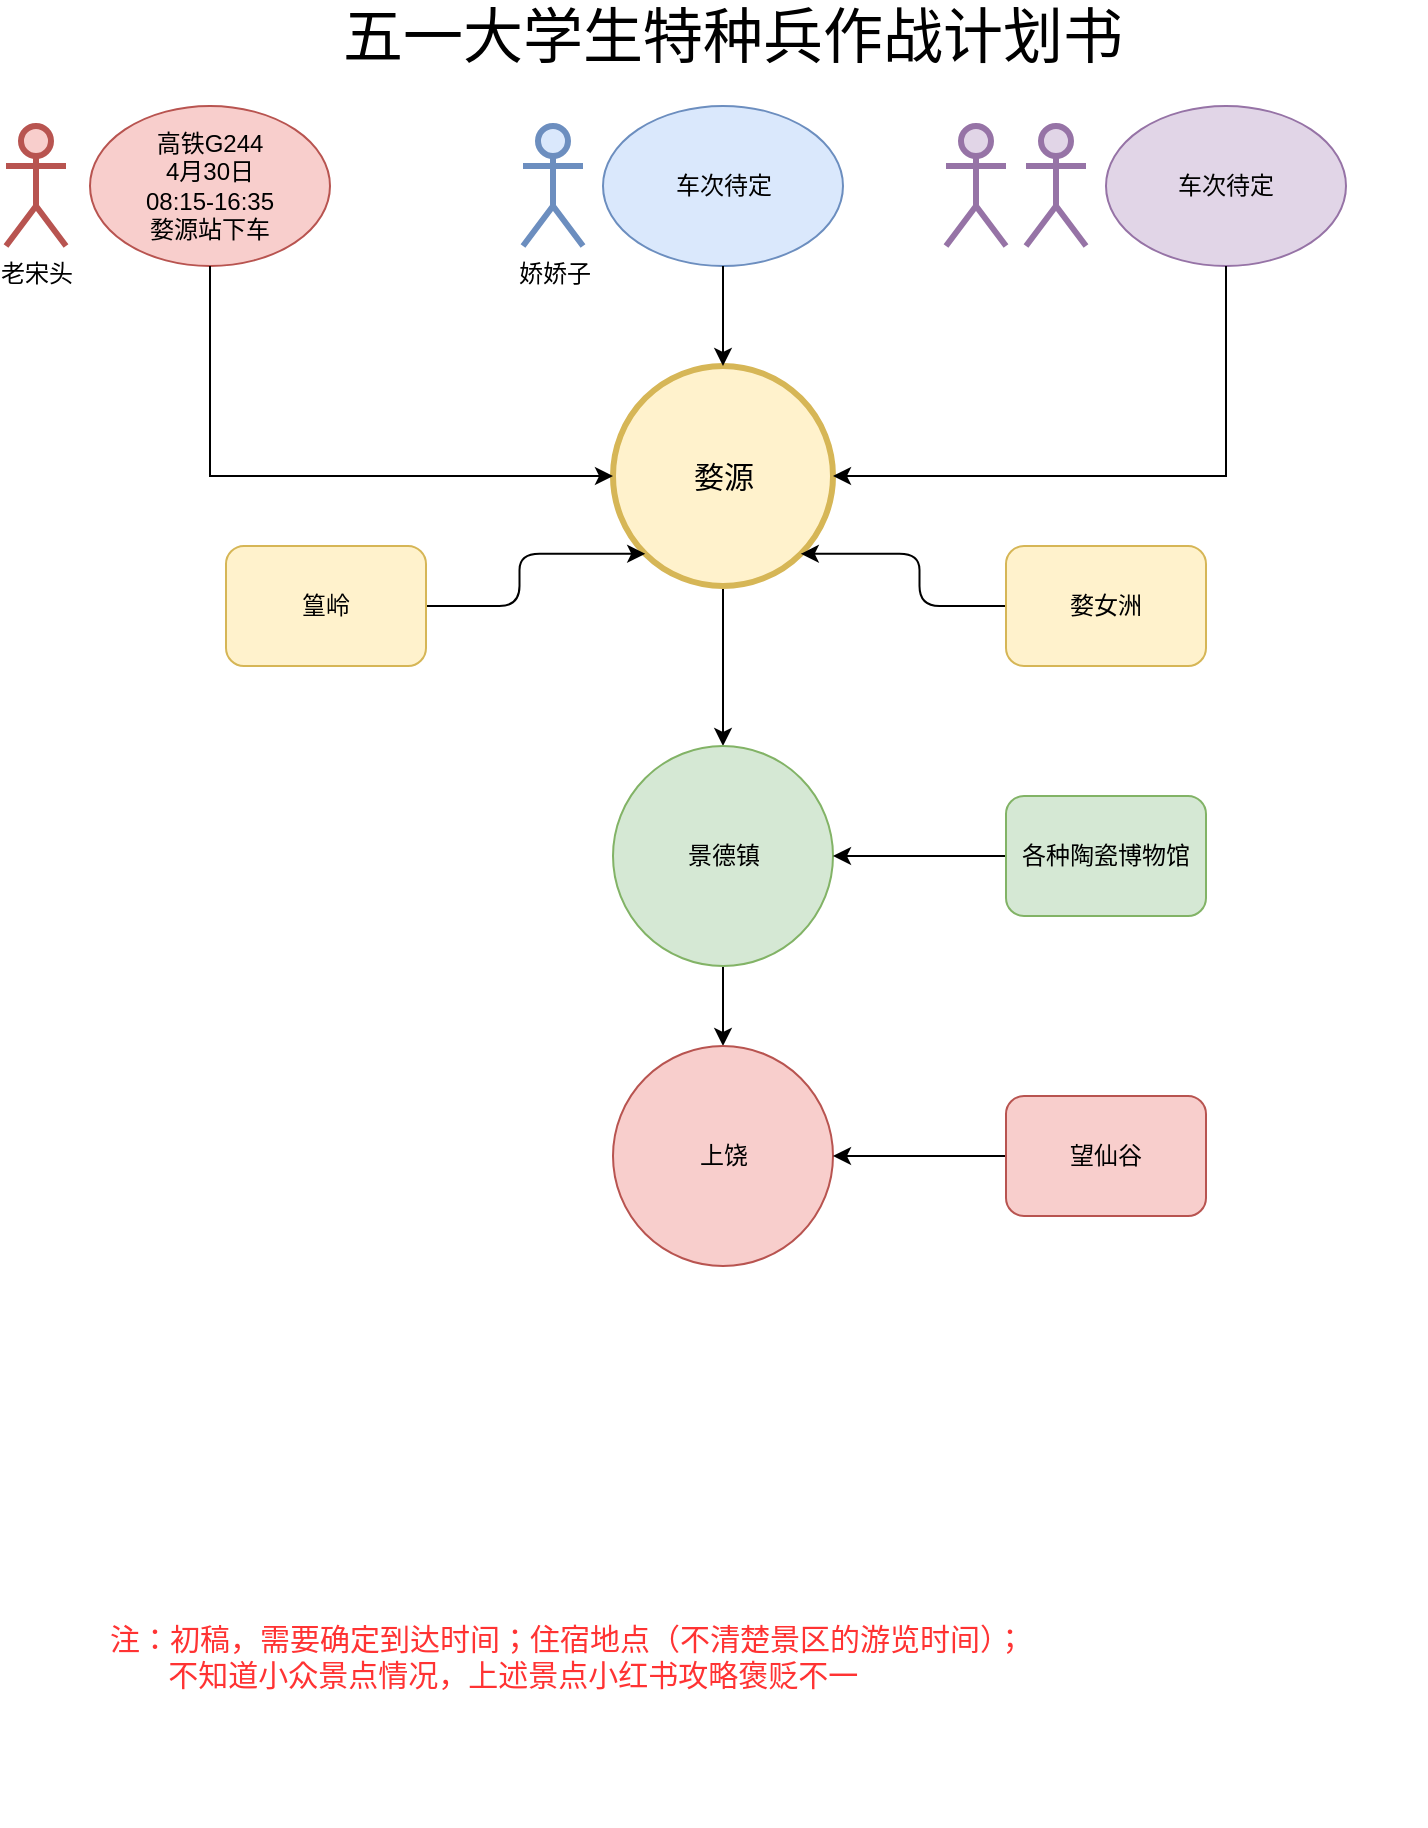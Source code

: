 <mxfile version="24.2.5" type="device">
  <diagram name="第 1 页" id="xEDGQ8H_qx6WeNDofDgR">
    <mxGraphModel dx="1638" dy="988" grid="1" gridSize="10" guides="1" tooltips="1" connect="1" arrows="1" fold="1" page="1" pageScale="1" pageWidth="827" pageHeight="1169" math="0" shadow="0">
      <root>
        <mxCell id="0" />
        <mxCell id="1" parent="0" />
        <mxCell id="cptUCIxMYEmID9bI8K3F-1" value="&lt;font face=&quot;宋体&quot; style=&quot;font-size: 30px;&quot;&gt;五一大学生特种兵作战计划书&lt;/font&gt;" style="text;html=1;align=center;verticalAlign=middle;whiteSpace=wrap;rounded=0;" vertex="1" parent="1">
          <mxGeometry x="118" y="20" width="591" height="30" as="geometry" />
        </mxCell>
        <mxCell id="cptUCIxMYEmID9bI8K3F-5" value="" style="group" vertex="1" connectable="0" parent="1">
          <mxGeometry x="50" y="70" width="162" height="80" as="geometry" />
        </mxCell>
        <mxCell id="cptUCIxMYEmID9bI8K3F-2" value="老宋头" style="shape=umlActor;verticalLabelPosition=bottom;verticalAlign=top;html=1;outlineConnect=0;fillColor=#f8cecc;strokeColor=#b85450;strokeWidth=3;" vertex="1" parent="cptUCIxMYEmID9bI8K3F-5">
          <mxGeometry y="10" width="30" height="60" as="geometry" />
        </mxCell>
        <mxCell id="cptUCIxMYEmID9bI8K3F-3" value="高铁G244&lt;div&gt;4月30日&lt;br&gt;&lt;div&gt;08:15-16:35&lt;/div&gt;&lt;div&gt;婺源站下车&lt;/div&gt;&lt;/div&gt;" style="ellipse;whiteSpace=wrap;html=1;fillColor=#f8cecc;strokeColor=#b85450;" vertex="1" parent="cptUCIxMYEmID9bI8K3F-5">
          <mxGeometry x="42" width="120" height="80" as="geometry" />
        </mxCell>
        <mxCell id="cptUCIxMYEmID9bI8K3F-9" value="" style="group" vertex="1" connectable="0" parent="1">
          <mxGeometry x="308.5" y="70" width="160" height="80" as="geometry" />
        </mxCell>
        <mxCell id="cptUCIxMYEmID9bI8K3F-4" value="娇娇子" style="shape=umlActor;verticalLabelPosition=bottom;verticalAlign=top;html=1;outlineConnect=0;strokeWidth=3;fillColor=#dae8fc;strokeColor=#6c8ebf;" vertex="1" parent="cptUCIxMYEmID9bI8K3F-9">
          <mxGeometry y="10" width="30" height="60" as="geometry" />
        </mxCell>
        <mxCell id="cptUCIxMYEmID9bI8K3F-6" value="车次待定" style="ellipse;whiteSpace=wrap;html=1;fillColor=#dae8fc;strokeColor=#6c8ebf;" vertex="1" parent="cptUCIxMYEmID9bI8K3F-9">
          <mxGeometry x="40" width="120" height="80" as="geometry" />
        </mxCell>
        <mxCell id="cptUCIxMYEmID9bI8K3F-24" style="edgeStyle=orthogonalEdgeStyle;rounded=0;orthogonalLoop=1;jettySize=auto;html=1;exitX=0.5;exitY=1;exitDx=0;exitDy=0;entryX=0.5;entryY=0;entryDx=0;entryDy=0;" edge="1" parent="1" source="cptUCIxMYEmID9bI8K3F-12" target="cptUCIxMYEmID9bI8K3F-21">
          <mxGeometry relative="1" as="geometry" />
        </mxCell>
        <mxCell id="cptUCIxMYEmID9bI8K3F-12" value="&lt;font style=&quot;font-size: 15px;&quot;&gt;婺源&lt;/font&gt;" style="ellipse;whiteSpace=wrap;html=1;aspect=fixed;strokeWidth=3;fillColor=#fff2cc;strokeColor=#d6b656;" vertex="1" parent="1">
          <mxGeometry x="353.5" y="200" width="110" height="110" as="geometry" />
        </mxCell>
        <mxCell id="cptUCIxMYEmID9bI8K3F-13" value="" style="group" vertex="1" connectable="0" parent="1">
          <mxGeometry x="520" y="70" width="200" height="80" as="geometry" />
        </mxCell>
        <mxCell id="cptUCIxMYEmID9bI8K3F-7" value="" style="shape=umlActor;verticalLabelPosition=bottom;verticalAlign=top;html=1;outlineConnect=0;fillColor=#e1d5e7;strokeColor=#9673a6;strokeWidth=3;" vertex="1" parent="cptUCIxMYEmID9bI8K3F-13">
          <mxGeometry y="10" width="30" height="60" as="geometry" />
        </mxCell>
        <mxCell id="cptUCIxMYEmID9bI8K3F-10" value="" style="shape=umlActor;verticalLabelPosition=bottom;verticalAlign=top;html=1;outlineConnect=0;fillColor=#e1d5e7;strokeColor=#9673a6;strokeWidth=3;" vertex="1" parent="cptUCIxMYEmID9bI8K3F-13">
          <mxGeometry x="40" y="10" width="30" height="60" as="geometry" />
        </mxCell>
        <mxCell id="cptUCIxMYEmID9bI8K3F-11" value="车次待定" style="ellipse;whiteSpace=wrap;html=1;fillColor=#e1d5e7;strokeColor=#9673a6;" vertex="1" parent="cptUCIxMYEmID9bI8K3F-13">
          <mxGeometry x="80" width="120" height="80" as="geometry" />
        </mxCell>
        <mxCell id="cptUCIxMYEmID9bI8K3F-14" style="edgeStyle=orthogonalEdgeStyle;rounded=0;orthogonalLoop=1;jettySize=auto;html=1;exitX=0.5;exitY=1;exitDx=0;exitDy=0;entryX=0.5;entryY=0;entryDx=0;entryDy=0;" edge="1" parent="1" source="cptUCIxMYEmID9bI8K3F-6" target="cptUCIxMYEmID9bI8K3F-12">
          <mxGeometry relative="1" as="geometry" />
        </mxCell>
        <mxCell id="cptUCIxMYEmID9bI8K3F-15" style="edgeStyle=orthogonalEdgeStyle;rounded=0;orthogonalLoop=1;jettySize=auto;html=1;exitX=0.5;exitY=1;exitDx=0;exitDy=0;entryX=0;entryY=0.5;entryDx=0;entryDy=0;" edge="1" parent="1" source="cptUCIxMYEmID9bI8K3F-3" target="cptUCIxMYEmID9bI8K3F-12">
          <mxGeometry relative="1" as="geometry" />
        </mxCell>
        <mxCell id="cptUCIxMYEmID9bI8K3F-16" style="edgeStyle=orthogonalEdgeStyle;rounded=0;orthogonalLoop=1;jettySize=auto;html=1;exitX=0.5;exitY=1;exitDx=0;exitDy=0;entryX=1;entryY=0.5;entryDx=0;entryDy=0;" edge="1" parent="1" source="cptUCIxMYEmID9bI8K3F-11" target="cptUCIxMYEmID9bI8K3F-12">
          <mxGeometry relative="1" as="geometry" />
        </mxCell>
        <mxCell id="cptUCIxMYEmID9bI8K3F-18" style="edgeStyle=orthogonalEdgeStyle;rounded=1;orthogonalLoop=1;jettySize=auto;html=1;exitX=1;exitY=0.5;exitDx=0;exitDy=0;entryX=0;entryY=1;entryDx=0;entryDy=0;curved=0;" edge="1" parent="1" source="cptUCIxMYEmID9bI8K3F-17" target="cptUCIxMYEmID9bI8K3F-12">
          <mxGeometry relative="1" as="geometry" />
        </mxCell>
        <mxCell id="cptUCIxMYEmID9bI8K3F-17" value="篁岭" style="rounded=1;whiteSpace=wrap;html=1;fillColor=#fff2cc;strokeColor=#d6b656;" vertex="1" parent="1">
          <mxGeometry x="160" y="290" width="100" height="60" as="geometry" />
        </mxCell>
        <mxCell id="cptUCIxMYEmID9bI8K3F-20" style="edgeStyle=orthogonalEdgeStyle;rounded=1;orthogonalLoop=1;jettySize=auto;html=1;exitX=0;exitY=0.5;exitDx=0;exitDy=0;entryX=1;entryY=1;entryDx=0;entryDy=0;curved=0;" edge="1" parent="1" source="cptUCIxMYEmID9bI8K3F-19" target="cptUCIxMYEmID9bI8K3F-12">
          <mxGeometry relative="1" as="geometry" />
        </mxCell>
        <mxCell id="cptUCIxMYEmID9bI8K3F-19" value="婺女洲" style="rounded=1;whiteSpace=wrap;html=1;fillColor=#fff2cc;strokeColor=#d6b656;" vertex="1" parent="1">
          <mxGeometry x="550" y="290" width="100" height="60" as="geometry" />
        </mxCell>
        <mxCell id="cptUCIxMYEmID9bI8K3F-28" style="edgeStyle=orthogonalEdgeStyle;rounded=0;orthogonalLoop=1;jettySize=auto;html=1;exitX=0.5;exitY=1;exitDx=0;exitDy=0;entryX=0.5;entryY=0;entryDx=0;entryDy=0;" edge="1" parent="1" source="cptUCIxMYEmID9bI8K3F-21" target="cptUCIxMYEmID9bI8K3F-25">
          <mxGeometry relative="1" as="geometry" />
        </mxCell>
        <mxCell id="cptUCIxMYEmID9bI8K3F-21" value="景德镇" style="ellipse;whiteSpace=wrap;html=1;aspect=fixed;fillColor=#d5e8d4;strokeColor=#82b366;" vertex="1" parent="1">
          <mxGeometry x="353.5" y="390" width="110" height="110" as="geometry" />
        </mxCell>
        <mxCell id="cptUCIxMYEmID9bI8K3F-23" style="edgeStyle=orthogonalEdgeStyle;rounded=0;orthogonalLoop=1;jettySize=auto;html=1;exitX=0;exitY=0.5;exitDx=0;exitDy=0;entryX=1;entryY=0.5;entryDx=0;entryDy=0;" edge="1" parent="1" source="cptUCIxMYEmID9bI8K3F-22" target="cptUCIxMYEmID9bI8K3F-21">
          <mxGeometry relative="1" as="geometry" />
        </mxCell>
        <mxCell id="cptUCIxMYEmID9bI8K3F-22" value="各种陶瓷博物馆" style="rounded=1;whiteSpace=wrap;html=1;fillColor=#d5e8d4;strokeColor=#82b366;" vertex="1" parent="1">
          <mxGeometry x="550" y="415" width="100" height="60" as="geometry" />
        </mxCell>
        <mxCell id="cptUCIxMYEmID9bI8K3F-25" value="上饶" style="ellipse;whiteSpace=wrap;html=1;aspect=fixed;fillColor=#f8cecc;strokeColor=#b85450;" vertex="1" parent="1">
          <mxGeometry x="353.5" y="540" width="110" height="110" as="geometry" />
        </mxCell>
        <mxCell id="cptUCIxMYEmID9bI8K3F-27" style="edgeStyle=orthogonalEdgeStyle;rounded=0;orthogonalLoop=1;jettySize=auto;html=1;exitX=0;exitY=0.5;exitDx=0;exitDy=0;entryX=1;entryY=0.5;entryDx=0;entryDy=0;" edge="1" parent="1" source="cptUCIxMYEmID9bI8K3F-26" target="cptUCIxMYEmID9bI8K3F-25">
          <mxGeometry relative="1" as="geometry" />
        </mxCell>
        <mxCell id="cptUCIxMYEmID9bI8K3F-26" value="望仙谷" style="rounded=1;whiteSpace=wrap;html=1;fillColor=#f8cecc;strokeColor=#b85450;" vertex="1" parent="1">
          <mxGeometry x="550" y="565" width="100" height="60" as="geometry" />
        </mxCell>
        <mxCell id="cptUCIxMYEmID9bI8K3F-29" value="&lt;font style=&quot;font-size: 15px;&quot; color=&quot;#ff3333&quot;&gt;注：初稿，需要确定到达时间；住宿地点（不清楚景区的游览时间）；&lt;/font&gt;&lt;div&gt;&lt;font style=&quot;font-size: 15px;&quot; color=&quot;#ff3333&quot;&gt;&amp;nbsp; &amp;nbsp; &amp;nbsp; &amp;nbsp;不知道小众景点情况，上述景点小红书攻略褒贬不一&lt;/font&gt;&lt;/div&gt;" style="text;html=1;align=left;verticalAlign=middle;whiteSpace=wrap;rounded=0;" vertex="1" parent="1">
          <mxGeometry x="100" y="760" width="660" height="170" as="geometry" />
        </mxCell>
      </root>
    </mxGraphModel>
  </diagram>
</mxfile>
